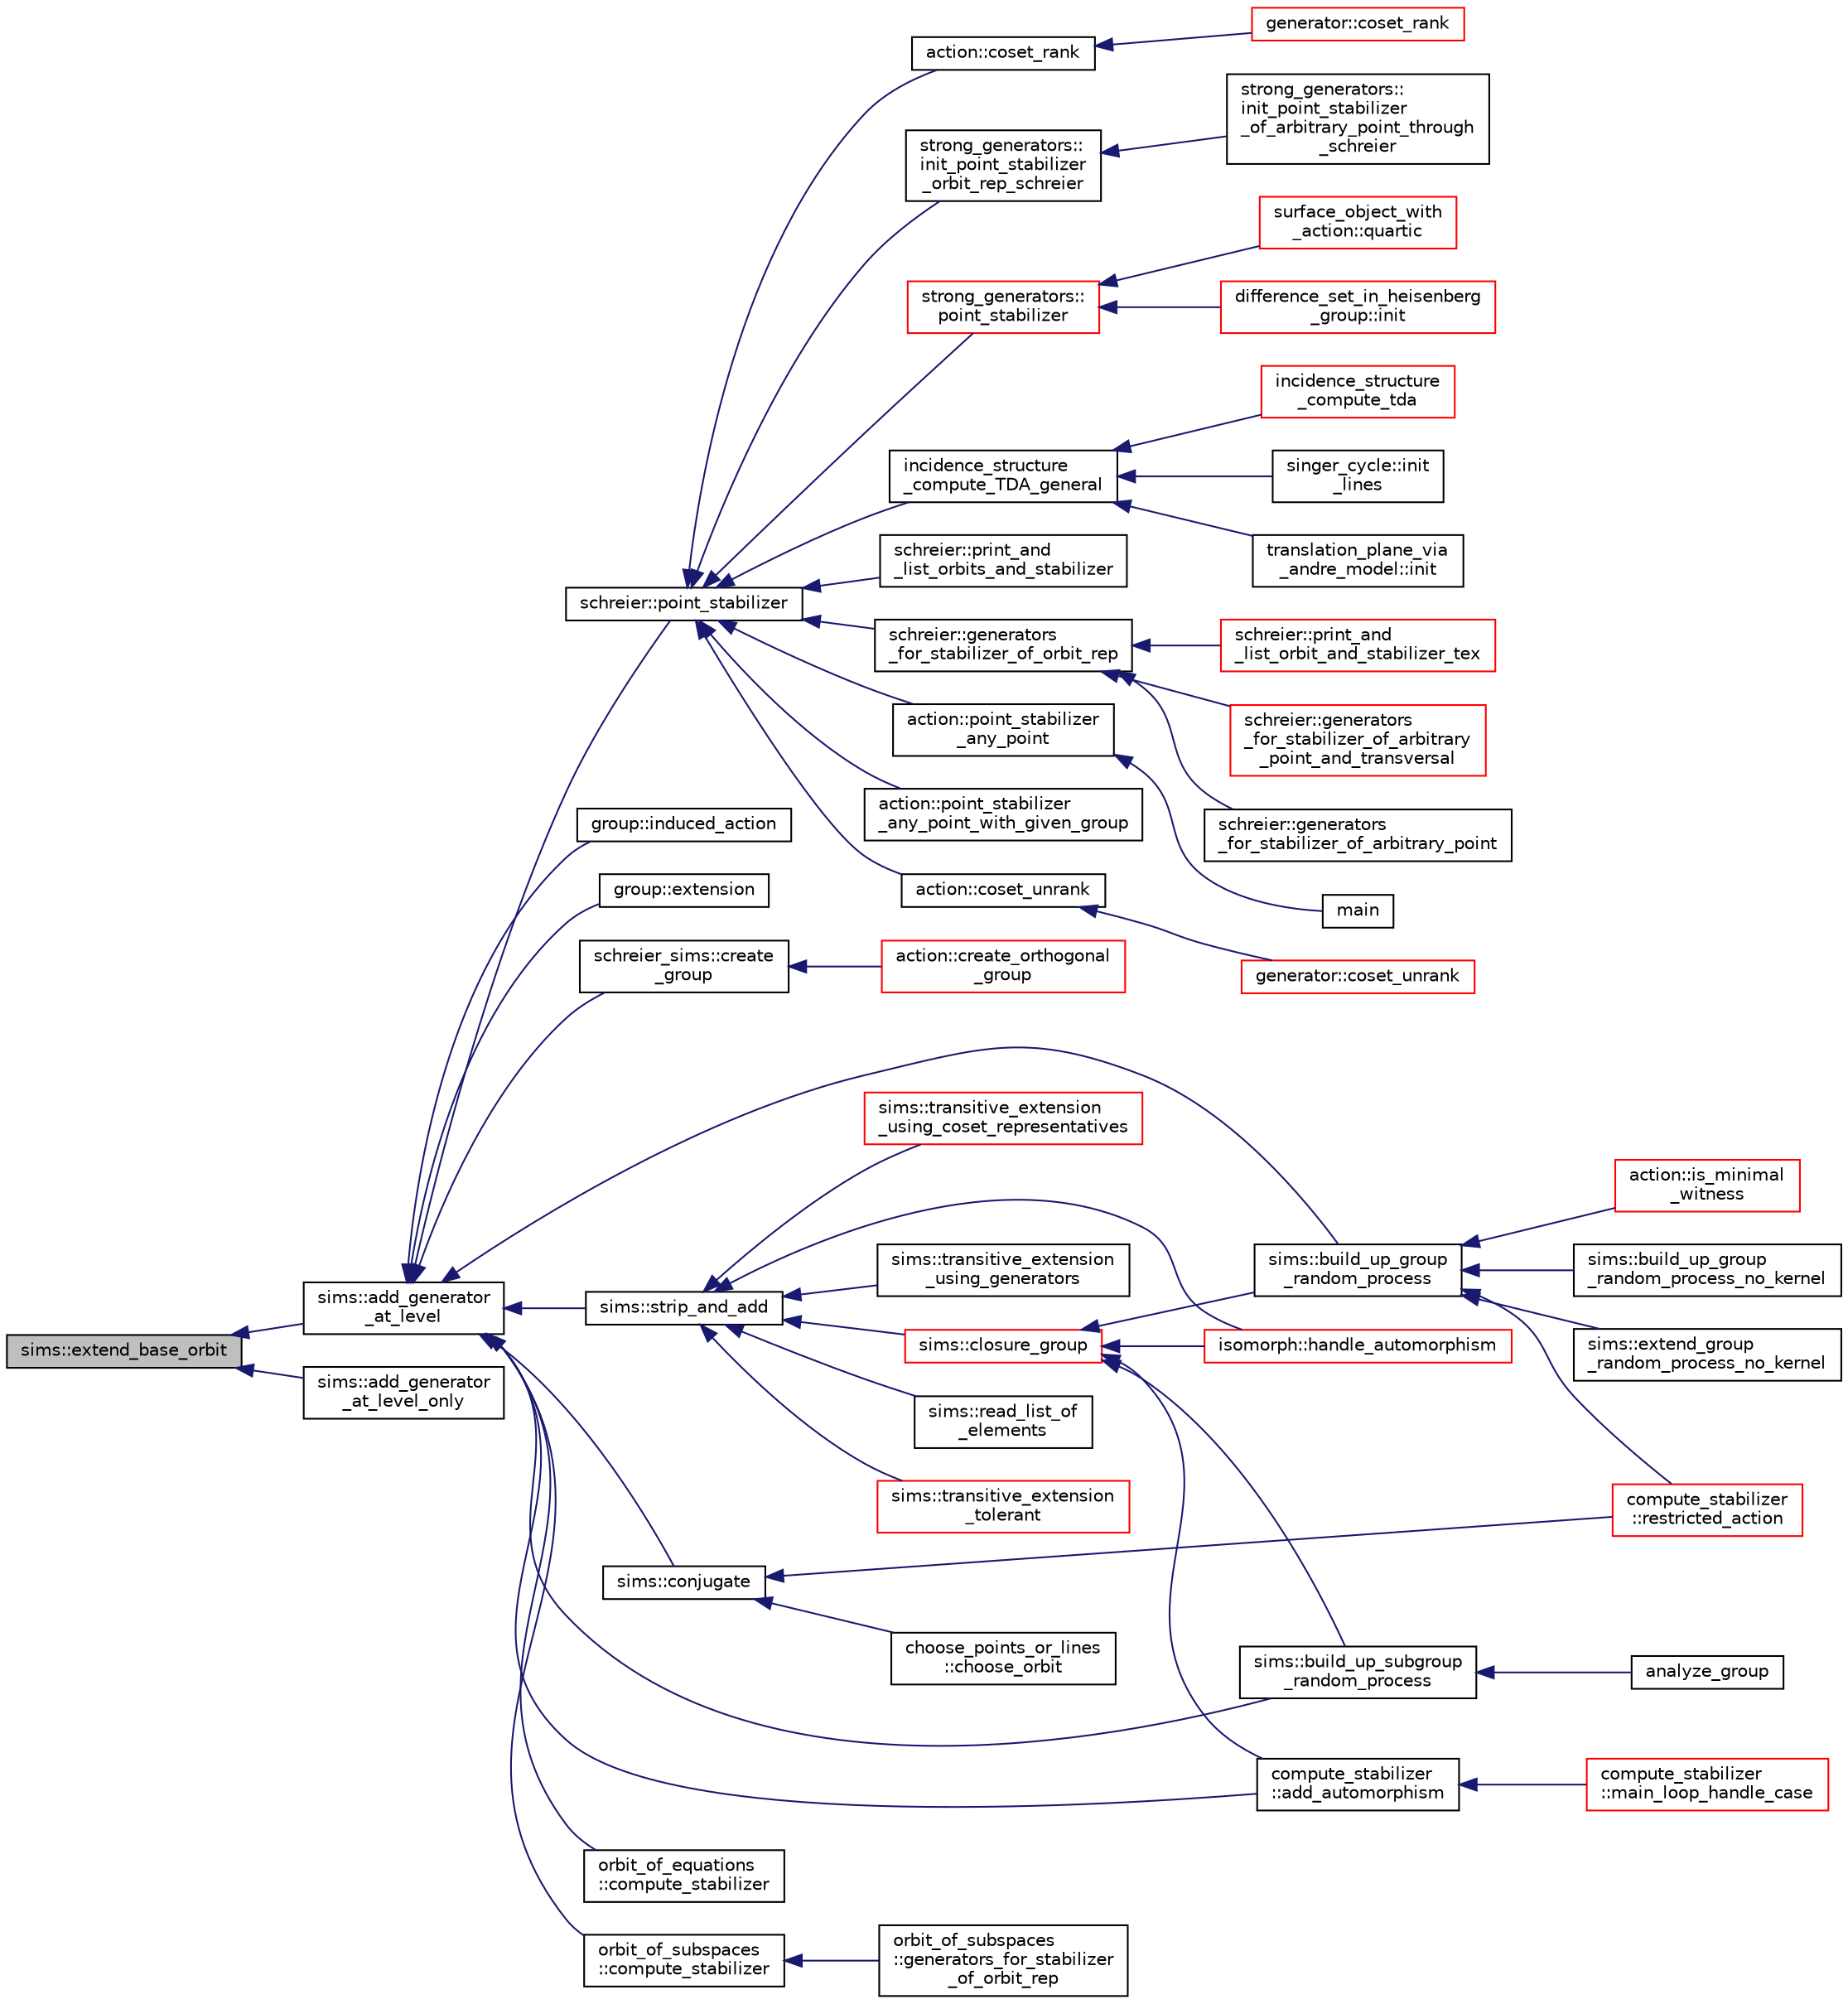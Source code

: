 digraph "sims::extend_base_orbit"
{
  edge [fontname="Helvetica",fontsize="10",labelfontname="Helvetica",labelfontsize="10"];
  node [fontname="Helvetica",fontsize="10",shape=record];
  rankdir="LR";
  Node4145 [label="sims::extend_base_orbit",height=0.2,width=0.4,color="black", fillcolor="grey75", style="filled", fontcolor="black"];
  Node4145 -> Node4146 [dir="back",color="midnightblue",fontsize="10",style="solid",fontname="Helvetica"];
  Node4146 [label="sims::add_generator\l_at_level",height=0.2,width=0.4,color="black", fillcolor="white", style="filled",URL="$d9/df3/classsims.html#ac9f0f17058381524d70645e9d6893e4d"];
  Node4146 -> Node4147 [dir="back",color="midnightblue",fontsize="10",style="solid",fontname="Helvetica"];
  Node4147 [label="schreier::point_stabilizer",height=0.2,width=0.4,color="black", fillcolor="white", style="filled",URL="$d3/dd6/classschreier.html#a976a31dfe3238284d96fc200532c7077"];
  Node4147 -> Node4148 [dir="back",color="midnightblue",fontsize="10",style="solid",fontname="Helvetica"];
  Node4148 [label="incidence_structure\l_compute_TDA_general",height=0.2,width=0.4,color="black", fillcolor="white", style="filled",URL="$df/d74/tl__geometry_8h.html#a21ab759f6e646f3fe703c17f39361448"];
  Node4148 -> Node4149 [dir="back",color="midnightblue",fontsize="10",style="solid",fontname="Helvetica"];
  Node4149 [label="incidence_structure\l_compute_tda",height=0.2,width=0.4,color="red", fillcolor="white", style="filled",URL="$df/d74/tl__geometry_8h.html#ab3a7584f120bbaf752a5bd831d3ebf72"];
  Node4148 -> Node4151 [dir="back",color="midnightblue",fontsize="10",style="solid",fontname="Helvetica"];
  Node4151 [label="singer_cycle::init\l_lines",height=0.2,width=0.4,color="black", fillcolor="white", style="filled",URL="$d8/d13/classsinger__cycle.html#a817cbf613596d5db2cf5e926db8fa328"];
  Node4148 -> Node4152 [dir="back",color="midnightblue",fontsize="10",style="solid",fontname="Helvetica"];
  Node4152 [label="translation_plane_via\l_andre_model::init",height=0.2,width=0.4,color="black", fillcolor="white", style="filled",URL="$d1/dcc/classtranslation__plane__via__andre__model.html#adb424599de168ade331979a9218ee07b"];
  Node4147 -> Node4153 [dir="back",color="midnightblue",fontsize="10",style="solid",fontname="Helvetica"];
  Node4153 [label="schreier::print_and\l_list_orbits_and_stabilizer",height=0.2,width=0.4,color="black", fillcolor="white", style="filled",URL="$d3/dd6/classschreier.html#ad6b4fa4094b8c359f67b73fa73d7a159"];
  Node4147 -> Node4154 [dir="back",color="midnightblue",fontsize="10",style="solid",fontname="Helvetica"];
  Node4154 [label="schreier::generators\l_for_stabilizer_of_orbit_rep",height=0.2,width=0.4,color="black", fillcolor="white", style="filled",URL="$d3/dd6/classschreier.html#afd6fcc50900894e183d838f09e840da6"];
  Node4154 -> Node4155 [dir="back",color="midnightblue",fontsize="10",style="solid",fontname="Helvetica"];
  Node4155 [label="schreier::print_and\l_list_orbit_and_stabilizer_tex",height=0.2,width=0.4,color="red", fillcolor="white", style="filled",URL="$d3/dd6/classschreier.html#a52098502f3919b9b57e1ebb4feba42bb"];
  Node4154 -> Node4157 [dir="back",color="midnightblue",fontsize="10",style="solid",fontname="Helvetica"];
  Node4157 [label="schreier::generators\l_for_stabilizer_of_arbitrary\l_point_and_transversal",height=0.2,width=0.4,color="red", fillcolor="white", style="filled",URL="$d3/dd6/classschreier.html#a63e4acebeefabb5a5dd6f4c2a60398f5"];
  Node4154 -> Node4167 [dir="back",color="midnightblue",fontsize="10",style="solid",fontname="Helvetica"];
  Node4167 [label="schreier::generators\l_for_stabilizer_of_arbitrary_point",height=0.2,width=0.4,color="black", fillcolor="white", style="filled",URL="$d3/dd6/classschreier.html#aa6cc932d095c7acfbc2f764828fde3f8"];
  Node4147 -> Node4168 [dir="back",color="midnightblue",fontsize="10",style="solid",fontname="Helvetica"];
  Node4168 [label="action::point_stabilizer\l_any_point",height=0.2,width=0.4,color="black", fillcolor="white", style="filled",URL="$d2/d86/classaction.html#a32ab18e3be9f4412d340ee94de405c13"];
  Node4168 -> Node4169 [dir="back",color="midnightblue",fontsize="10",style="solid",fontname="Helvetica"];
  Node4169 [label="main",height=0.2,width=0.4,color="black", fillcolor="white", style="filled",URL="$d2/dfa/draw__colored__graph_8_c.html#a3c04138a5bfe5d72780bb7e82a18e627"];
  Node4147 -> Node4170 [dir="back",color="midnightblue",fontsize="10",style="solid",fontname="Helvetica"];
  Node4170 [label="action::point_stabilizer\l_any_point_with_given_group",height=0.2,width=0.4,color="black", fillcolor="white", style="filled",URL="$d2/d86/classaction.html#a4892e0399ba1be9d5f0aae001f18d663"];
  Node4147 -> Node4171 [dir="back",color="midnightblue",fontsize="10",style="solid",fontname="Helvetica"];
  Node4171 [label="action::coset_unrank",height=0.2,width=0.4,color="black", fillcolor="white", style="filled",URL="$d2/d86/classaction.html#aeabf488f671d4e77a8a892eb58d82b34"];
  Node4171 -> Node4172 [dir="back",color="midnightblue",fontsize="10",style="solid",fontname="Helvetica"];
  Node4172 [label="generator::coset_unrank",height=0.2,width=0.4,color="red", fillcolor="white", style="filled",URL="$d7/d73/classgenerator.html#a489f02ee804f130f666029a46020aaf6"];
  Node4147 -> Node4200 [dir="back",color="midnightblue",fontsize="10",style="solid",fontname="Helvetica"];
  Node4200 [label="action::coset_rank",height=0.2,width=0.4,color="black", fillcolor="white", style="filled",URL="$d2/d86/classaction.html#a5757c5b9562366be88526cc943c015e0"];
  Node4200 -> Node4201 [dir="back",color="midnightblue",fontsize="10",style="solid",fontname="Helvetica"];
  Node4201 [label="generator::coset_rank",height=0.2,width=0.4,color="red", fillcolor="white", style="filled",URL="$d7/d73/classgenerator.html#aee00240c0ae71885dd9d23b5423c56d9"];
  Node4147 -> Node4204 [dir="back",color="midnightblue",fontsize="10",style="solid",fontname="Helvetica"];
  Node4204 [label="strong_generators::\linit_point_stabilizer\l_orbit_rep_schreier",height=0.2,width=0.4,color="black", fillcolor="white", style="filled",URL="$dc/d09/classstrong__generators.html#abca7016c4618063c8c65a62c4ca889b9"];
  Node4204 -> Node4205 [dir="back",color="midnightblue",fontsize="10",style="solid",fontname="Helvetica"];
  Node4205 [label="strong_generators::\linit_point_stabilizer\l_of_arbitrary_point_through\l_schreier",height=0.2,width=0.4,color="black", fillcolor="white", style="filled",URL="$dc/d09/classstrong__generators.html#a51fbf5e2eeb7ad0c700315ccb4001781"];
  Node4147 -> Node4206 [dir="back",color="midnightblue",fontsize="10",style="solid",fontname="Helvetica"];
  Node4206 [label="strong_generators::\lpoint_stabilizer",height=0.2,width=0.4,color="red", fillcolor="white", style="filled",URL="$dc/d09/classstrong__generators.html#ad7ce398640e75836a6a4dde4e305e9e0"];
  Node4206 -> Node4207 [dir="back",color="midnightblue",fontsize="10",style="solid",fontname="Helvetica"];
  Node4207 [label="difference_set_in_heisenberg\l_group::init",height=0.2,width=0.4,color="red", fillcolor="white", style="filled",URL="$de/d8a/classdifference__set__in__heisenberg__group.html#ab44797f49aa0c8858e79cdb118c0bfd4"];
  Node4206 -> Node4210 [dir="back",color="midnightblue",fontsize="10",style="solid",fontname="Helvetica"];
  Node4210 [label="surface_object_with\l_action::quartic",height=0.2,width=0.4,color="red", fillcolor="white", style="filled",URL="$db/d28/classsurface__object__with__action.html#a0143b698eb050332a79ed95f7d274ada"];
  Node4146 -> Node4213 [dir="back",color="midnightblue",fontsize="10",style="solid",fontname="Helvetica"];
  Node4213 [label="group::induced_action",height=0.2,width=0.4,color="black", fillcolor="white", style="filled",URL="$d1/db7/classgroup.html#af6664c64704eb397874f42ed1ac7fed1"];
  Node4146 -> Node4214 [dir="back",color="midnightblue",fontsize="10",style="solid",fontname="Helvetica"];
  Node4214 [label="group::extension",height=0.2,width=0.4,color="black", fillcolor="white", style="filled",URL="$d1/db7/classgroup.html#a798cd01cad4d5616b67fa456b8b04008"];
  Node4146 -> Node4215 [dir="back",color="midnightblue",fontsize="10",style="solid",fontname="Helvetica"];
  Node4215 [label="schreier_sims::create\l_group",height=0.2,width=0.4,color="black", fillcolor="white", style="filled",URL="$d0/da8/classschreier__sims.html#a1423aec8f5f7f69d0518cd4e69e29b07"];
  Node4215 -> Node4216 [dir="back",color="midnightblue",fontsize="10",style="solid",fontname="Helvetica"];
  Node4216 [label="action::create_orthogonal\l_group",height=0.2,width=0.4,color="red", fillcolor="white", style="filled",URL="$d2/d86/classaction.html#a9ec9857e52b35c91c52964a1c5701128"];
  Node4146 -> Node4225 [dir="back",color="midnightblue",fontsize="10",style="solid",fontname="Helvetica"];
  Node4225 [label="sims::strip_and_add",height=0.2,width=0.4,color="black", fillcolor="white", style="filled",URL="$d9/df3/classsims.html#a9b8596883351af7ca772a7b0866a4027"];
  Node4225 -> Node4226 [dir="back",color="midnightblue",fontsize="10",style="solid",fontname="Helvetica"];
  Node4226 [label="sims::transitive_extension\l_tolerant",height=0.2,width=0.4,color="red", fillcolor="white", style="filled",URL="$d9/df3/classsims.html#a826450b2a9f6edb57f02dd84cb43dd28"];
  Node4225 -> Node4289 [dir="back",color="midnightblue",fontsize="10",style="solid",fontname="Helvetica"];
  Node4289 [label="sims::transitive_extension\l_using_coset_representatives",height=0.2,width=0.4,color="red", fillcolor="white", style="filled",URL="$d9/df3/classsims.html#a16b0c199eba22eaf54b3900896725c44"];
  Node4225 -> Node4291 [dir="back",color="midnightblue",fontsize="10",style="solid",fontname="Helvetica"];
  Node4291 [label="sims::transitive_extension\l_using_generators",height=0.2,width=0.4,color="black", fillcolor="white", style="filled",URL="$d9/df3/classsims.html#abe87d351a703b4966c4a7dc23b7bcdc3"];
  Node4225 -> Node4292 [dir="back",color="midnightblue",fontsize="10",style="solid",fontname="Helvetica"];
  Node4292 [label="sims::closure_group",height=0.2,width=0.4,color="red", fillcolor="white", style="filled",URL="$d9/df3/classsims.html#a7ecab5d843b1960ba9386e1b5dd41b95"];
  Node4292 -> Node4294 [dir="back",color="midnightblue",fontsize="10",style="solid",fontname="Helvetica"];
  Node4294 [label="sims::build_up_group\l_random_process",height=0.2,width=0.4,color="black", fillcolor="white", style="filled",URL="$d9/df3/classsims.html#afde54d656304b5a92459615f2690ea64"];
  Node4294 -> Node4295 [dir="back",color="midnightblue",fontsize="10",style="solid",fontname="Helvetica"];
  Node4295 [label="action::is_minimal\l_witness",height=0.2,width=0.4,color="red", fillcolor="white", style="filled",URL="$d2/d86/classaction.html#aabf5ea4227f124eac2badc5d5225e220"];
  Node4294 -> Node4308 [dir="back",color="midnightblue",fontsize="10",style="solid",fontname="Helvetica"];
  Node4308 [label="sims::build_up_group\l_random_process_no_kernel",height=0.2,width=0.4,color="black", fillcolor="white", style="filled",URL="$d9/df3/classsims.html#a33747471a3e1ebdee59aff4edde62669"];
  Node4294 -> Node4309 [dir="back",color="midnightblue",fontsize="10",style="solid",fontname="Helvetica"];
  Node4309 [label="sims::extend_group\l_random_process_no_kernel",height=0.2,width=0.4,color="black", fillcolor="white", style="filled",URL="$d9/df3/classsims.html#a20958fd83e43b33c009e873b9df2fa11"];
  Node4294 -> Node4302 [dir="back",color="midnightblue",fontsize="10",style="solid",fontname="Helvetica"];
  Node4302 [label="compute_stabilizer\l::restricted_action",height=0.2,width=0.4,color="red", fillcolor="white", style="filled",URL="$d8/d30/classcompute__stabilizer.html#a895df470da0ac14f812c3c4b6f2280b9"];
  Node4292 -> Node4310 [dir="back",color="midnightblue",fontsize="10",style="solid",fontname="Helvetica"];
  Node4310 [label="sims::build_up_subgroup\l_random_process",height=0.2,width=0.4,color="black", fillcolor="white", style="filled",URL="$d9/df3/classsims.html#abd2e45239922c514c61c6ac523b72af0"];
  Node4310 -> Node4311 [dir="back",color="midnightblue",fontsize="10",style="solid",fontname="Helvetica"];
  Node4311 [label="analyze_group",height=0.2,width=0.4,color="black", fillcolor="white", style="filled",URL="$d0/d76/tl__algebra__and__number__theory_8h.html#acc445ef9d19e7fe78fbe1a057328958e"];
  Node4292 -> Node4312 [dir="back",color="midnightblue",fontsize="10",style="solid",fontname="Helvetica"];
  Node4312 [label="compute_stabilizer\l::add_automorphism",height=0.2,width=0.4,color="black", fillcolor="white", style="filled",URL="$d8/d30/classcompute__stabilizer.html#a502a7a928fa84be6c9ae36d5dac36b54"];
  Node4312 -> Node4306 [dir="back",color="midnightblue",fontsize="10",style="solid",fontname="Helvetica"];
  Node4306 [label="compute_stabilizer\l::main_loop_handle_case",height=0.2,width=0.4,color="red", fillcolor="white", style="filled",URL="$d8/d30/classcompute__stabilizer.html#a040fb5c6ad50133c5a16a35ed5b2ecc4"];
  Node4292 -> Node4313 [dir="back",color="midnightblue",fontsize="10",style="solid",fontname="Helvetica"];
  Node4313 [label="isomorph::handle_automorphism",height=0.2,width=0.4,color="red", fillcolor="white", style="filled",URL="$d3/d5f/classisomorph.html#a95e0ae39f992234f7cbeb6f1d57d82df"];
  Node4225 -> Node4319 [dir="back",color="midnightblue",fontsize="10",style="solid",fontname="Helvetica"];
  Node4319 [label="sims::read_list_of\l_elements",height=0.2,width=0.4,color="black", fillcolor="white", style="filled",URL="$d9/df3/classsims.html#ab7bb352911a48cf5c83b943be651f747"];
  Node4225 -> Node4313 [dir="back",color="midnightblue",fontsize="10",style="solid",fontname="Helvetica"];
  Node4146 -> Node4320 [dir="back",color="midnightblue",fontsize="10",style="solid",fontname="Helvetica"];
  Node4320 [label="sims::conjugate",height=0.2,width=0.4,color="black", fillcolor="white", style="filled",URL="$d9/df3/classsims.html#ae5fdcadcb51929b4f5c02347384d8b8d"];
  Node4320 -> Node4302 [dir="back",color="midnightblue",fontsize="10",style="solid",fontname="Helvetica"];
  Node4320 -> Node4321 [dir="back",color="midnightblue",fontsize="10",style="solid",fontname="Helvetica"];
  Node4321 [label="choose_points_or_lines\l::choose_orbit",height=0.2,width=0.4,color="black", fillcolor="white", style="filled",URL="$d6/d75/classchoose__points__or__lines.html#a17def7dc2b9407b483d887fb24fab74d"];
  Node4146 -> Node4294 [dir="back",color="midnightblue",fontsize="10",style="solid",fontname="Helvetica"];
  Node4146 -> Node4310 [dir="back",color="midnightblue",fontsize="10",style="solid",fontname="Helvetica"];
  Node4146 -> Node4312 [dir="back",color="midnightblue",fontsize="10",style="solid",fontname="Helvetica"];
  Node4146 -> Node4322 [dir="back",color="midnightblue",fontsize="10",style="solid",fontname="Helvetica"];
  Node4322 [label="orbit_of_equations\l::compute_stabilizer",height=0.2,width=0.4,color="black", fillcolor="white", style="filled",URL="$dd/d23/classorbit__of__equations.html#ae91b1fc7aaed29d4cd3ece65d39eb300"];
  Node4146 -> Node4323 [dir="back",color="midnightblue",fontsize="10",style="solid",fontname="Helvetica"];
  Node4323 [label="orbit_of_subspaces\l::compute_stabilizer",height=0.2,width=0.4,color="black", fillcolor="white", style="filled",URL="$d5/d64/classorbit__of__subspaces.html#a417479ac6c67e0a70ccd873212f504a9"];
  Node4323 -> Node4324 [dir="back",color="midnightblue",fontsize="10",style="solid",fontname="Helvetica"];
  Node4324 [label="orbit_of_subspaces\l::generators_for_stabilizer\l_of_orbit_rep",height=0.2,width=0.4,color="black", fillcolor="white", style="filled",URL="$d5/d64/classorbit__of__subspaces.html#a79caaec8e5a402678982e3eb29ca7053"];
  Node4145 -> Node4325 [dir="back",color="midnightblue",fontsize="10",style="solid",fontname="Helvetica"];
  Node4325 [label="sims::add_generator\l_at_level_only",height=0.2,width=0.4,color="black", fillcolor="white", style="filled",URL="$d9/df3/classsims.html#aed07e3f4041b31d62479ed90c4cc88c8"];
}
